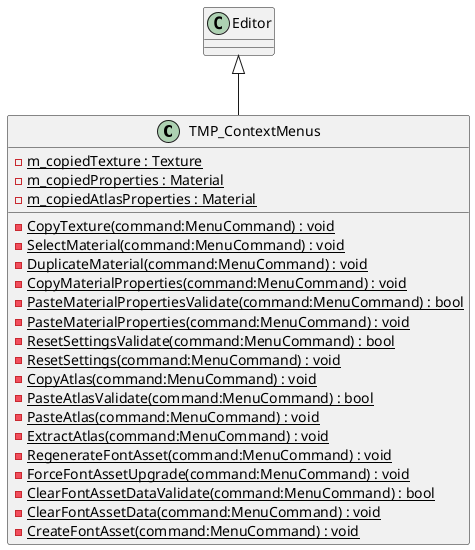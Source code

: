 @startuml
class TMP_ContextMenus {
    - {static} m_copiedTexture : Texture
    - {static} m_copiedProperties : Material
    - {static} m_copiedAtlasProperties : Material
    {static} - CopyTexture(command:MenuCommand) : void
    {static} - SelectMaterial(command:MenuCommand) : void
    {static} - DuplicateMaterial(command:MenuCommand) : void
    {static} - CopyMaterialProperties(command:MenuCommand) : void
    {static} - PasteMaterialPropertiesValidate(command:MenuCommand) : bool
    {static} - PasteMaterialProperties(command:MenuCommand) : void
    {static} - ResetSettingsValidate(command:MenuCommand) : bool
    {static} - ResetSettings(command:MenuCommand) : void
    {static} - CopyAtlas(command:MenuCommand) : void
    {static} - PasteAtlasValidate(command:MenuCommand) : bool
    {static} - PasteAtlas(command:MenuCommand) : void
    {static} - ExtractAtlas(command:MenuCommand) : void
    {static} - RegenerateFontAsset(command:MenuCommand) : void
    {static} - ForceFontAssetUpgrade(command:MenuCommand) : void
    {static} - ClearFontAssetDataValidate(command:MenuCommand) : bool
    {static} - ClearFontAssetData(command:MenuCommand) : void
    {static} - CreateFontAsset(command:MenuCommand) : void
}
Editor <|-- TMP_ContextMenus
@enduml
